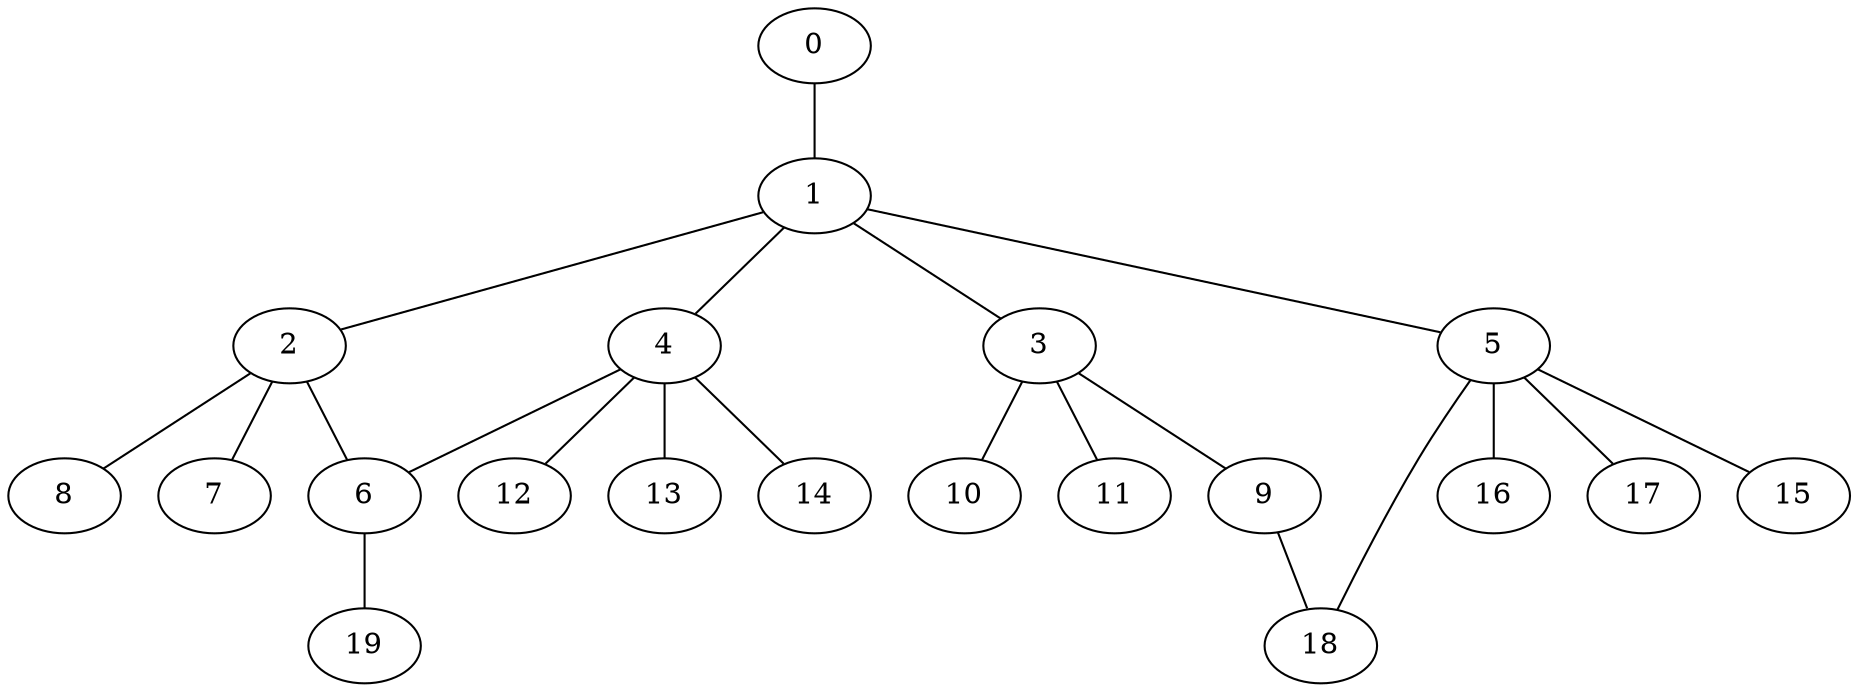 
graph graphname {
    0 -- 1
1 -- 2
1 -- 3
1 -- 4
1 -- 5
2 -- 8
2 -- 6
2 -- 7
3 -- 10
3 -- 11
3 -- 9
4 -- 12
4 -- 13
4 -- 14
4 -- 6
5 -- 16
5 -- 18
5 -- 17
5 -- 15
6 -- 19
9 -- 18

}
